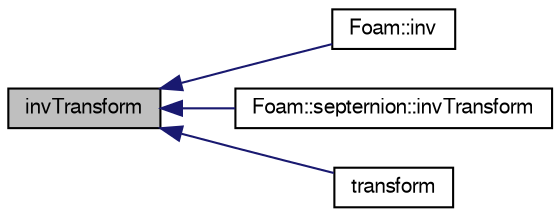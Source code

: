 digraph "invTransform"
{
  bgcolor="transparent";
  edge [fontname="FreeSans",fontsize="10",labelfontname="FreeSans",labelfontsize="10"];
  node [fontname="FreeSans",fontsize="10",shape=record];
  rankdir="LR";
  Node190 [label="invTransform",height=0.2,width=0.4,color="black", fillcolor="grey75", style="filled", fontcolor="black"];
  Node190 -> Node191 [dir="back",color="midnightblue",fontsize="10",style="solid",fontname="FreeSans"];
  Node191 [label="Foam::inv",height=0.2,width=0.4,color="black",URL="$a21124.html#a29454029112b143685743f62e092cd02",tooltip="Return the inverse of the given septernion. "];
  Node190 -> Node192 [dir="back",color="midnightblue",fontsize="10",style="solid",fontname="FreeSans"];
  Node192 [label="Foam::septernion::invTransform",height=0.2,width=0.4,color="black",URL="$a28182.html#aee0060723827f8272f2f50aaaf57c1eb",tooltip="Inverse Transform the given vector. "];
  Node190 -> Node193 [dir="back",color="midnightblue",fontsize="10",style="solid",fontname="FreeSans"];
  Node193 [label="transform",height=0.2,width=0.4,color="black",URL="$a28130.html#a75fe24231e7a6f4a2585aca7d2c54791",tooltip="Rotate the given quaternion (and normalize) "];
}
